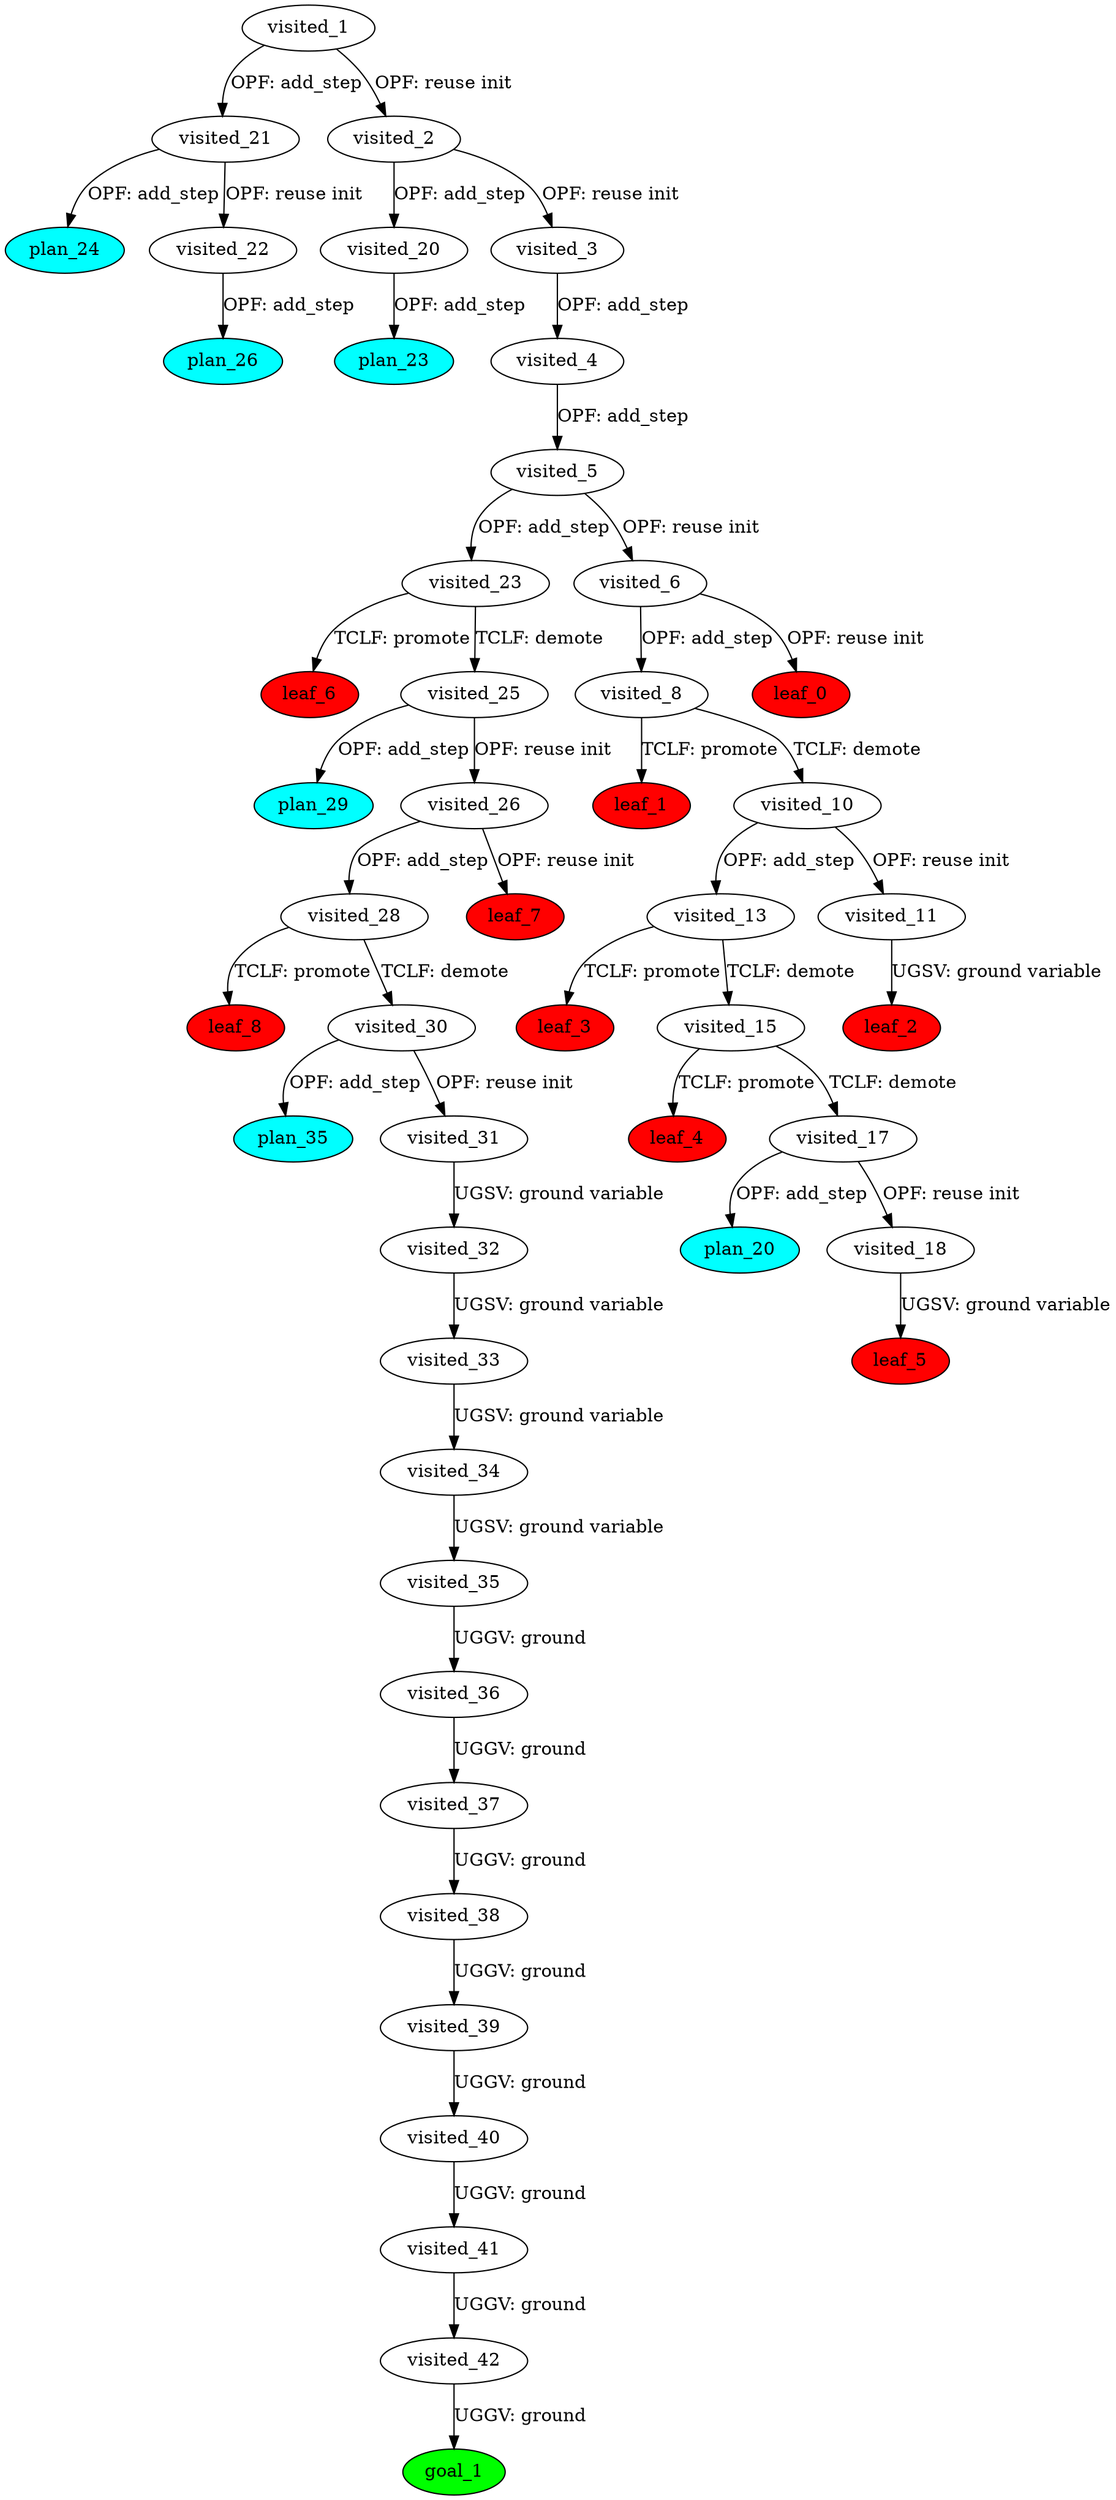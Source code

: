 digraph {
	"cbab5e74-ac7e-9900-e112-b1265e36316d" [label=plan_0 fillcolor=cyan style=filled]
	"cbab5e74-ac7e-9900-e112-b1265e36316d" [label=visited_1 fillcolor=white style=filled]
	"74ce90ca-ea07-3d86-0d32-5a89aa088f0d" [label=plan_1 fillcolor=cyan style=filled]
	"cbab5e74-ac7e-9900-e112-b1265e36316d" -> "74ce90ca-ea07-3d86-0d32-5a89aa088f0d" [label="OPF: add_step"]
	"975f455b-cf4d-9e6c-788b-4ccdbabddfea" [label=plan_2 fillcolor=cyan style=filled]
	"cbab5e74-ac7e-9900-e112-b1265e36316d" -> "975f455b-cf4d-9e6c-788b-4ccdbabddfea" [label="OPF: reuse init"]
	"975f455b-cf4d-9e6c-788b-4ccdbabddfea" [label=visited_2 fillcolor=white style=filled]
	"c74577f9-b521-78c0-43b0-cd6af22b77ae" [label=plan_3 fillcolor=cyan style=filled]
	"975f455b-cf4d-9e6c-788b-4ccdbabddfea" -> "c74577f9-b521-78c0-43b0-cd6af22b77ae" [label="OPF: add_step"]
	"ce1b4bf8-28b8-9843-dde2-7d0a52805fbc" [label=plan_4 fillcolor=cyan style=filled]
	"975f455b-cf4d-9e6c-788b-4ccdbabddfea" -> "ce1b4bf8-28b8-9843-dde2-7d0a52805fbc" [label="OPF: reuse init"]
	"ce1b4bf8-28b8-9843-dde2-7d0a52805fbc" [label=visited_3 fillcolor=white style=filled]
	"1bb359e4-ec5b-9ce6-1525-d26e60ab19d9" [label=plan_5 fillcolor=cyan style=filled]
	"ce1b4bf8-28b8-9843-dde2-7d0a52805fbc" -> "1bb359e4-ec5b-9ce6-1525-d26e60ab19d9" [label="OPF: add_step"]
	"1bb359e4-ec5b-9ce6-1525-d26e60ab19d9" [label=visited_4 fillcolor=white style=filled]
	"512896b9-d1a8-270a-afba-959b5ff1e393" [label=plan_6 fillcolor=cyan style=filled]
	"1bb359e4-ec5b-9ce6-1525-d26e60ab19d9" -> "512896b9-d1a8-270a-afba-959b5ff1e393" [label="OPF: add_step"]
	"512896b9-d1a8-270a-afba-959b5ff1e393" [label=visited_5 fillcolor=white style=filled]
	"37653055-97d6-3070-b0a4-efb519ab1de1" [label=plan_7 fillcolor=cyan style=filled]
	"512896b9-d1a8-270a-afba-959b5ff1e393" -> "37653055-97d6-3070-b0a4-efb519ab1de1" [label="OPF: add_step"]
	"e63f174d-0f46-34ef-f98b-05df4457af40" [label=plan_8 fillcolor=cyan style=filled]
	"512896b9-d1a8-270a-afba-959b5ff1e393" -> "e63f174d-0f46-34ef-f98b-05df4457af40" [label="OPF: reuse init"]
	"e63f174d-0f46-34ef-f98b-05df4457af40" [label=visited_6 fillcolor=white style=filled]
	"7162ef9f-2f40-e722-1c7d-a3b318f23779" [label=plan_9 fillcolor=cyan style=filled]
	"e63f174d-0f46-34ef-f98b-05df4457af40" -> "7162ef9f-2f40-e722-1c7d-a3b318f23779" [label="OPF: add_step"]
	"24f62acb-6091-41dd-770c-5816c685d4ec" [label=plan_10 fillcolor=cyan style=filled]
	"e63f174d-0f46-34ef-f98b-05df4457af40" -> "24f62acb-6091-41dd-770c-5816c685d4ec" [label="OPF: reuse init"]
	"24f62acb-6091-41dd-770c-5816c685d4ec" [label=visited_7 fillcolor=white style=filled]
	"24f62acb-6091-41dd-770c-5816c685d4ec" [label=leaf_0 fillcolor=red style=filled]
	"7162ef9f-2f40-e722-1c7d-a3b318f23779" [label=visited_8 fillcolor=white style=filled]
	"a2f23a9f-10d0-6ee8-d69d-4bf7b0651d39" [label=plan_11 fillcolor=cyan style=filled]
	"7162ef9f-2f40-e722-1c7d-a3b318f23779" -> "a2f23a9f-10d0-6ee8-d69d-4bf7b0651d39" [label="TCLF: promote"]
	"1803e038-f55d-b579-2f7f-aa736a815581" [label=plan_12 fillcolor=cyan style=filled]
	"7162ef9f-2f40-e722-1c7d-a3b318f23779" -> "1803e038-f55d-b579-2f7f-aa736a815581" [label="TCLF: demote"]
	"a2f23a9f-10d0-6ee8-d69d-4bf7b0651d39" [label=visited_9 fillcolor=white style=filled]
	"a2f23a9f-10d0-6ee8-d69d-4bf7b0651d39" [label=leaf_1 fillcolor=red style=filled]
	"1803e038-f55d-b579-2f7f-aa736a815581" [label=visited_10 fillcolor=white style=filled]
	"482d2649-0ab3-2f56-25b4-41ff7fbda7a0" [label=plan_13 fillcolor=cyan style=filled]
	"1803e038-f55d-b579-2f7f-aa736a815581" -> "482d2649-0ab3-2f56-25b4-41ff7fbda7a0" [label="OPF: add_step"]
	"9ce555f4-96bd-0f63-1bf3-c2e54c6b3119" [label=plan_14 fillcolor=cyan style=filled]
	"1803e038-f55d-b579-2f7f-aa736a815581" -> "9ce555f4-96bd-0f63-1bf3-c2e54c6b3119" [label="OPF: reuse init"]
	"9ce555f4-96bd-0f63-1bf3-c2e54c6b3119" [label=visited_11 fillcolor=white style=filled]
	"52a9a87f-0979-2863-66ba-285115541a3f" [label=plan_15 fillcolor=cyan style=filled]
	"9ce555f4-96bd-0f63-1bf3-c2e54c6b3119" -> "52a9a87f-0979-2863-66ba-285115541a3f" [label="UGSV: ground variable"]
	"52a9a87f-0979-2863-66ba-285115541a3f" [label=visited_12 fillcolor=white style=filled]
	"52a9a87f-0979-2863-66ba-285115541a3f" [label=leaf_2 fillcolor=red style=filled]
	"482d2649-0ab3-2f56-25b4-41ff7fbda7a0" [label=visited_13 fillcolor=white style=filled]
	"087f29de-91b2-5d34-cc2f-c11fcbcc3488" [label=plan_16 fillcolor=cyan style=filled]
	"482d2649-0ab3-2f56-25b4-41ff7fbda7a0" -> "087f29de-91b2-5d34-cc2f-c11fcbcc3488" [label="TCLF: promote"]
	"b5abf569-b825-3bbb-9086-fcf7f71b0645" [label=plan_17 fillcolor=cyan style=filled]
	"482d2649-0ab3-2f56-25b4-41ff7fbda7a0" -> "b5abf569-b825-3bbb-9086-fcf7f71b0645" [label="TCLF: demote"]
	"087f29de-91b2-5d34-cc2f-c11fcbcc3488" [label=visited_14 fillcolor=white style=filled]
	"087f29de-91b2-5d34-cc2f-c11fcbcc3488" [label=leaf_3 fillcolor=red style=filled]
	"b5abf569-b825-3bbb-9086-fcf7f71b0645" [label=visited_15 fillcolor=white style=filled]
	"03f59143-a52a-0d8d-7c8e-107bc02d24a8" [label=plan_18 fillcolor=cyan style=filled]
	"b5abf569-b825-3bbb-9086-fcf7f71b0645" -> "03f59143-a52a-0d8d-7c8e-107bc02d24a8" [label="TCLF: promote"]
	"56174d9e-2174-cb53-4c61-d5053abe6b28" [label=plan_19 fillcolor=cyan style=filled]
	"b5abf569-b825-3bbb-9086-fcf7f71b0645" -> "56174d9e-2174-cb53-4c61-d5053abe6b28" [label="TCLF: demote"]
	"03f59143-a52a-0d8d-7c8e-107bc02d24a8" [label=visited_16 fillcolor=white style=filled]
	"03f59143-a52a-0d8d-7c8e-107bc02d24a8" [label=leaf_4 fillcolor=red style=filled]
	"56174d9e-2174-cb53-4c61-d5053abe6b28" [label=visited_17 fillcolor=white style=filled]
	"1d4f642c-ff80-23e9-a979-12a9d0794a04" [label=plan_20 fillcolor=cyan style=filled]
	"56174d9e-2174-cb53-4c61-d5053abe6b28" -> "1d4f642c-ff80-23e9-a979-12a9d0794a04" [label="OPF: add_step"]
	"3fbc6187-992e-31ac-1125-e8c93f215d74" [label=plan_21 fillcolor=cyan style=filled]
	"56174d9e-2174-cb53-4c61-d5053abe6b28" -> "3fbc6187-992e-31ac-1125-e8c93f215d74" [label="OPF: reuse init"]
	"3fbc6187-992e-31ac-1125-e8c93f215d74" [label=visited_18 fillcolor=white style=filled]
	"ba873328-65e1-916a-e6bd-7270a33ad286" [label=plan_22 fillcolor=cyan style=filled]
	"3fbc6187-992e-31ac-1125-e8c93f215d74" -> "ba873328-65e1-916a-e6bd-7270a33ad286" [label="UGSV: ground variable"]
	"ba873328-65e1-916a-e6bd-7270a33ad286" [label=visited_19 fillcolor=white style=filled]
	"ba873328-65e1-916a-e6bd-7270a33ad286" [label=leaf_5 fillcolor=red style=filled]
	"c74577f9-b521-78c0-43b0-cd6af22b77ae" [label=visited_20 fillcolor=white style=filled]
	"ede18254-bc27-0701-9246-67536c66ccf5" [label=plan_23 fillcolor=cyan style=filled]
	"c74577f9-b521-78c0-43b0-cd6af22b77ae" -> "ede18254-bc27-0701-9246-67536c66ccf5" [label="OPF: add_step"]
	"74ce90ca-ea07-3d86-0d32-5a89aa088f0d" [label=visited_21 fillcolor=white style=filled]
	"cdae0f08-e2a8-e2f8-3d43-9f5e72d9b645" [label=plan_24 fillcolor=cyan style=filled]
	"74ce90ca-ea07-3d86-0d32-5a89aa088f0d" -> "cdae0f08-e2a8-e2f8-3d43-9f5e72d9b645" [label="OPF: add_step"]
	"5e1ddfb8-5496-57d6-9244-704e1637401e" [label=plan_25 fillcolor=cyan style=filled]
	"74ce90ca-ea07-3d86-0d32-5a89aa088f0d" -> "5e1ddfb8-5496-57d6-9244-704e1637401e" [label="OPF: reuse init"]
	"5e1ddfb8-5496-57d6-9244-704e1637401e" [label=visited_22 fillcolor=white style=filled]
	"95395f76-a281-55a2-f396-523a8362dbe6" [label=plan_26 fillcolor=cyan style=filled]
	"5e1ddfb8-5496-57d6-9244-704e1637401e" -> "95395f76-a281-55a2-f396-523a8362dbe6" [label="OPF: add_step"]
	"37653055-97d6-3070-b0a4-efb519ab1de1" [label=visited_23 fillcolor=white style=filled]
	"61c9e3d4-b2da-886e-eecf-dd43e8fabfb4" [label=plan_27 fillcolor=cyan style=filled]
	"37653055-97d6-3070-b0a4-efb519ab1de1" -> "61c9e3d4-b2da-886e-eecf-dd43e8fabfb4" [label="TCLF: promote"]
	"f692b9be-17dd-70d0-5478-3b99013b67f3" [label=plan_28 fillcolor=cyan style=filled]
	"37653055-97d6-3070-b0a4-efb519ab1de1" -> "f692b9be-17dd-70d0-5478-3b99013b67f3" [label="TCLF: demote"]
	"61c9e3d4-b2da-886e-eecf-dd43e8fabfb4" [label=visited_24 fillcolor=white style=filled]
	"61c9e3d4-b2da-886e-eecf-dd43e8fabfb4" [label=leaf_6 fillcolor=red style=filled]
	"f692b9be-17dd-70d0-5478-3b99013b67f3" [label=visited_25 fillcolor=white style=filled]
	"cf248b55-8a76-7f56-40dc-dba464649fe2" [label=plan_29 fillcolor=cyan style=filled]
	"f692b9be-17dd-70d0-5478-3b99013b67f3" -> "cf248b55-8a76-7f56-40dc-dba464649fe2" [label="OPF: add_step"]
	"a7f3398f-f444-67ef-f116-06675318d0ae" [label=plan_30 fillcolor=cyan style=filled]
	"f692b9be-17dd-70d0-5478-3b99013b67f3" -> "a7f3398f-f444-67ef-f116-06675318d0ae" [label="OPF: reuse init"]
	"a7f3398f-f444-67ef-f116-06675318d0ae" [label=visited_26 fillcolor=white style=filled]
	"964da5b0-ee64-6bbf-b6e3-543cd7c13092" [label=plan_31 fillcolor=cyan style=filled]
	"a7f3398f-f444-67ef-f116-06675318d0ae" -> "964da5b0-ee64-6bbf-b6e3-543cd7c13092" [label="OPF: add_step"]
	"1dc68494-571c-f96e-de47-abaefe9a7df9" [label=plan_32 fillcolor=cyan style=filled]
	"a7f3398f-f444-67ef-f116-06675318d0ae" -> "1dc68494-571c-f96e-de47-abaefe9a7df9" [label="OPF: reuse init"]
	"1dc68494-571c-f96e-de47-abaefe9a7df9" [label=visited_27 fillcolor=white style=filled]
	"1dc68494-571c-f96e-de47-abaefe9a7df9" [label=leaf_7 fillcolor=red style=filled]
	"964da5b0-ee64-6bbf-b6e3-543cd7c13092" [label=visited_28 fillcolor=white style=filled]
	"b36ece45-4db0-3f46-962e-9b700b0e7258" [label=plan_33 fillcolor=cyan style=filled]
	"964da5b0-ee64-6bbf-b6e3-543cd7c13092" -> "b36ece45-4db0-3f46-962e-9b700b0e7258" [label="TCLF: promote"]
	"b9b14f6d-7054-7be4-fbb4-3d04df8d0ac1" [label=plan_34 fillcolor=cyan style=filled]
	"964da5b0-ee64-6bbf-b6e3-543cd7c13092" -> "b9b14f6d-7054-7be4-fbb4-3d04df8d0ac1" [label="TCLF: demote"]
	"b36ece45-4db0-3f46-962e-9b700b0e7258" [label=visited_29 fillcolor=white style=filled]
	"b36ece45-4db0-3f46-962e-9b700b0e7258" [label=leaf_8 fillcolor=red style=filled]
	"b9b14f6d-7054-7be4-fbb4-3d04df8d0ac1" [label=visited_30 fillcolor=white style=filled]
	"1df8252e-d7fc-8bd6-379b-8119cd4f66ac" [label=plan_35 fillcolor=cyan style=filled]
	"b9b14f6d-7054-7be4-fbb4-3d04df8d0ac1" -> "1df8252e-d7fc-8bd6-379b-8119cd4f66ac" [label="OPF: add_step"]
	"64678700-7900-03b9-937d-472efe44492f" [label=plan_36 fillcolor=cyan style=filled]
	"b9b14f6d-7054-7be4-fbb4-3d04df8d0ac1" -> "64678700-7900-03b9-937d-472efe44492f" [label="OPF: reuse init"]
	"64678700-7900-03b9-937d-472efe44492f" [label=visited_31 fillcolor=white style=filled]
	"5cafca04-7317-58c7-e190-9c434e82263e" [label=plan_37 fillcolor=cyan style=filled]
	"64678700-7900-03b9-937d-472efe44492f" -> "5cafca04-7317-58c7-e190-9c434e82263e" [label="UGSV: ground variable"]
	"5cafca04-7317-58c7-e190-9c434e82263e" [label=visited_32 fillcolor=white style=filled]
	"74b6f65a-ca4d-bfd6-90b5-d26a83012292" [label=plan_38 fillcolor=cyan style=filled]
	"5cafca04-7317-58c7-e190-9c434e82263e" -> "74b6f65a-ca4d-bfd6-90b5-d26a83012292" [label="UGSV: ground variable"]
	"74b6f65a-ca4d-bfd6-90b5-d26a83012292" [label=visited_33 fillcolor=white style=filled]
	"aee12e2d-632c-b8db-2a9a-762526d5db2f" [label=plan_39 fillcolor=cyan style=filled]
	"74b6f65a-ca4d-bfd6-90b5-d26a83012292" -> "aee12e2d-632c-b8db-2a9a-762526d5db2f" [label="UGSV: ground variable"]
	"aee12e2d-632c-b8db-2a9a-762526d5db2f" [label=visited_34 fillcolor=white style=filled]
	"34061068-c21a-2ab3-0654-a5bfae282815" [label=plan_40 fillcolor=cyan style=filled]
	"aee12e2d-632c-b8db-2a9a-762526d5db2f" -> "34061068-c21a-2ab3-0654-a5bfae282815" [label="UGSV: ground variable"]
	"34061068-c21a-2ab3-0654-a5bfae282815" [label=visited_35 fillcolor=white style=filled]
	"81e99860-9bdd-ed0f-02aa-a83a9478ea2c" [label=plan_41 fillcolor=cyan style=filled]
	"34061068-c21a-2ab3-0654-a5bfae282815" -> "81e99860-9bdd-ed0f-02aa-a83a9478ea2c" [label="UGGV: ground"]
	"81e99860-9bdd-ed0f-02aa-a83a9478ea2c" [label=visited_36 fillcolor=white style=filled]
	"615676b3-af6e-95c8-f4e6-3ead420090a1" [label=plan_42 fillcolor=cyan style=filled]
	"81e99860-9bdd-ed0f-02aa-a83a9478ea2c" -> "615676b3-af6e-95c8-f4e6-3ead420090a1" [label="UGGV: ground"]
	"615676b3-af6e-95c8-f4e6-3ead420090a1" [label=visited_37 fillcolor=white style=filled]
	"bddc50ba-594f-dbf8-dbb7-ae2d8746d7c6" [label=plan_43 fillcolor=cyan style=filled]
	"615676b3-af6e-95c8-f4e6-3ead420090a1" -> "bddc50ba-594f-dbf8-dbb7-ae2d8746d7c6" [label="UGGV: ground"]
	"bddc50ba-594f-dbf8-dbb7-ae2d8746d7c6" [label=visited_38 fillcolor=white style=filled]
	"6f125159-d7c5-14e9-02eb-9ecd6ab77dd4" [label=plan_44 fillcolor=cyan style=filled]
	"bddc50ba-594f-dbf8-dbb7-ae2d8746d7c6" -> "6f125159-d7c5-14e9-02eb-9ecd6ab77dd4" [label="UGGV: ground"]
	"6f125159-d7c5-14e9-02eb-9ecd6ab77dd4" [label=visited_39 fillcolor=white style=filled]
	"ba9a1998-9712-f0a3-b93b-8ca761034446" [label=plan_45 fillcolor=cyan style=filled]
	"6f125159-d7c5-14e9-02eb-9ecd6ab77dd4" -> "ba9a1998-9712-f0a3-b93b-8ca761034446" [label="UGGV: ground"]
	"ba9a1998-9712-f0a3-b93b-8ca761034446" [label=visited_40 fillcolor=white style=filled]
	"dd918930-ec13-4367-2e97-4f7a98f314cb" [label=plan_46 fillcolor=cyan style=filled]
	"ba9a1998-9712-f0a3-b93b-8ca761034446" -> "dd918930-ec13-4367-2e97-4f7a98f314cb" [label="UGGV: ground"]
	"dd918930-ec13-4367-2e97-4f7a98f314cb" [label=visited_41 fillcolor=white style=filled]
	"dce72ef0-b7c3-9f86-a663-6a68f43006a3" [label=plan_47 fillcolor=cyan style=filled]
	"dd918930-ec13-4367-2e97-4f7a98f314cb" -> "dce72ef0-b7c3-9f86-a663-6a68f43006a3" [label="UGGV: ground"]
	"dce72ef0-b7c3-9f86-a663-6a68f43006a3" [label=visited_42 fillcolor=white style=filled]
	"84f797c2-37ee-8f02-1153-6ed56860933c" [label=plan_48 fillcolor=cyan style=filled]
	"dce72ef0-b7c3-9f86-a663-6a68f43006a3" -> "84f797c2-37ee-8f02-1153-6ed56860933c" [label="UGGV: ground"]
	"84f797c2-37ee-8f02-1153-6ed56860933c" [label=visited_43 fillcolor=white style=filled]
	"84f797c2-37ee-8f02-1153-6ed56860933c" [label=goal_1 fillcolor=green style=filled]
}
